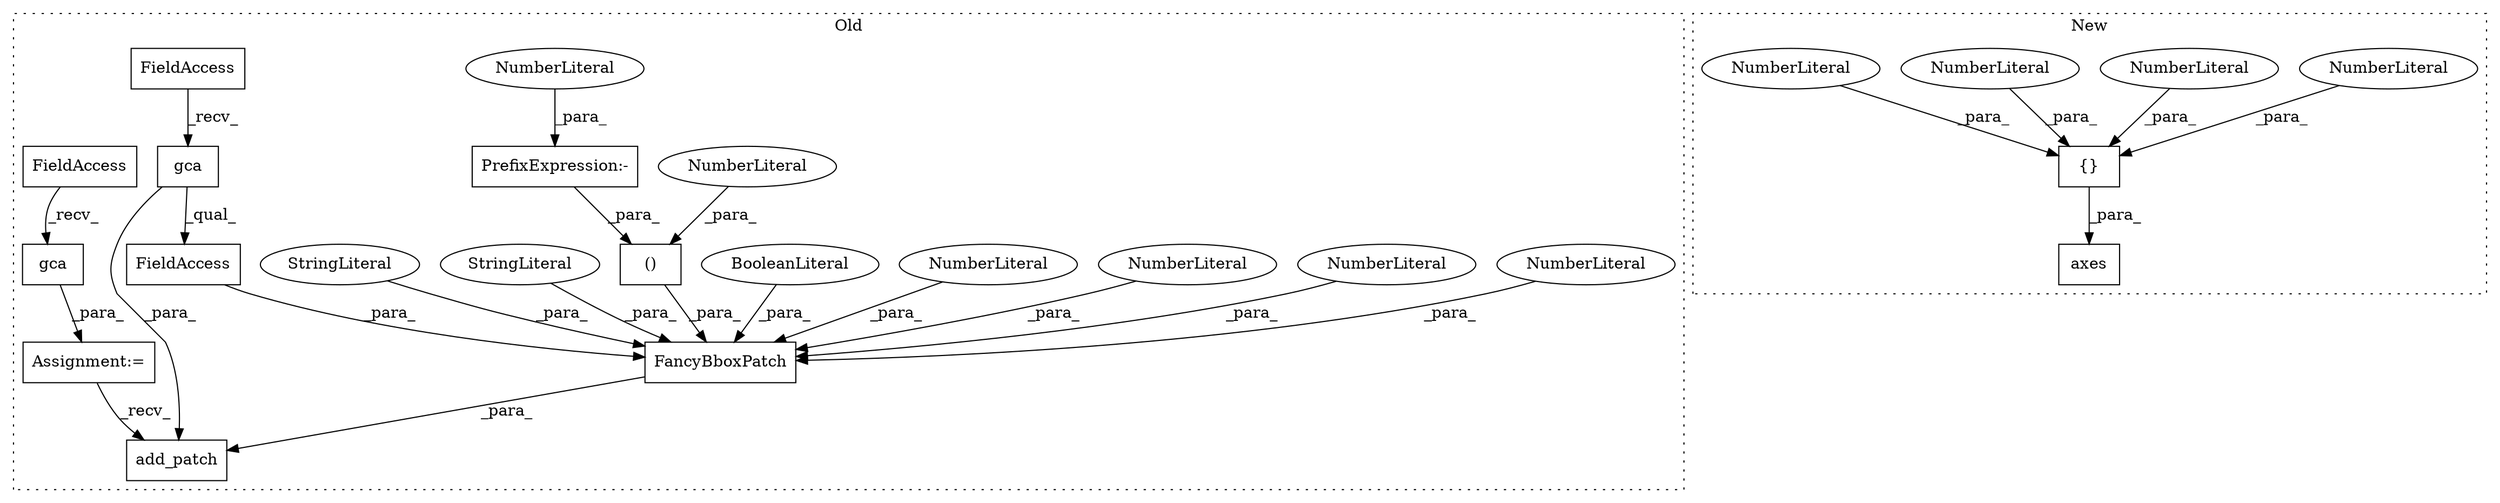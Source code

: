 digraph G {
subgraph cluster0 {
1 [label="FancyBboxPatch" a="32" s="674,797" l="20,1" shape="box"];
3 [label="()" a="106" s="694" l="22" shape="box"];
4 [label="NumberLiteral" a="34" s="718" l="4" shape="ellipse"];
5 [label="NumberLiteral" a="34" s="723" l="5" shape="ellipse"];
6 [label="NumberLiteral" a="34" s="712" l="4" shape="ellipse"];
7 [label="NumberLiteral" a="34" s="750" l="1" shape="ellipse"];
10 [label="NumberLiteral" a="34" s="760" l="3" shape="ellipse"];
14 [label="FieldAccess" a="22" s="764" l="33" shape="box"];
15 [label="BooleanLiteral" a="9" s="729" l="5" shape="ellipse"];
16 [label="PrefixExpression:-" a="38" s="694" l="1" shape="box"];
17 [label="NumberLiteral" a="34" s="695" l="4" shape="ellipse"];
18 [label="StringLiteral" a="45" s="735" l="14" shape="ellipse"];
19 [label="StringLiteral" a="45" s="752" l="7" shape="ellipse"];
20 [label="add_patch" a="32" s="664,798" l="10,1" shape="box"];
21 [label="Assignment:=" a="7" s="631" l="1" shape="box"];
22 [label="gca" a="32" s="782" l="5" shape="box"];
23 [label="FieldAccess" a="22" s="764" l="10" shape="box"];
24 [label="gca" a="32" s="650" l="5" shape="box"];
25 [label="FieldAccess" a="22" s="632" l="10" shape="box"];
label = "Old";
style="dotted";
}
subgraph cluster1 {
2 [label="axes" a="32" s="405,444" l="5,1" shape="box"];
8 [label="{}" a="4" s="421,443" l="1,1" shape="box"];
9 [label="NumberLiteral" a="34" s="422" l="5" shape="ellipse"];
11 [label="NumberLiteral" a="34" s="434" l="4" shape="ellipse"];
12 [label="NumberLiteral" a="34" s="428" l="5" shape="ellipse"];
13 [label="NumberLiteral" a="34" s="439" l="4" shape="ellipse"];
label = "New";
style="dotted";
}
1 -> 20 [label="_para_"];
3 -> 1 [label="_para_"];
4 -> 1 [label="_para_"];
5 -> 1 [label="_para_"];
6 -> 3 [label="_para_"];
7 -> 1 [label="_para_"];
8 -> 2 [label="_para_"];
9 -> 8 [label="_para_"];
10 -> 1 [label="_para_"];
11 -> 8 [label="_para_"];
12 -> 8 [label="_para_"];
13 -> 8 [label="_para_"];
14 -> 1 [label="_para_"];
15 -> 1 [label="_para_"];
16 -> 3 [label="_para_"];
17 -> 16 [label="_para_"];
18 -> 1 [label="_para_"];
19 -> 1 [label="_para_"];
21 -> 20 [label="_recv_"];
22 -> 14 [label="_qual_"];
22 -> 20 [label="_para_"];
23 -> 22 [label="_recv_"];
24 -> 21 [label="_para_"];
25 -> 24 [label="_recv_"];
}